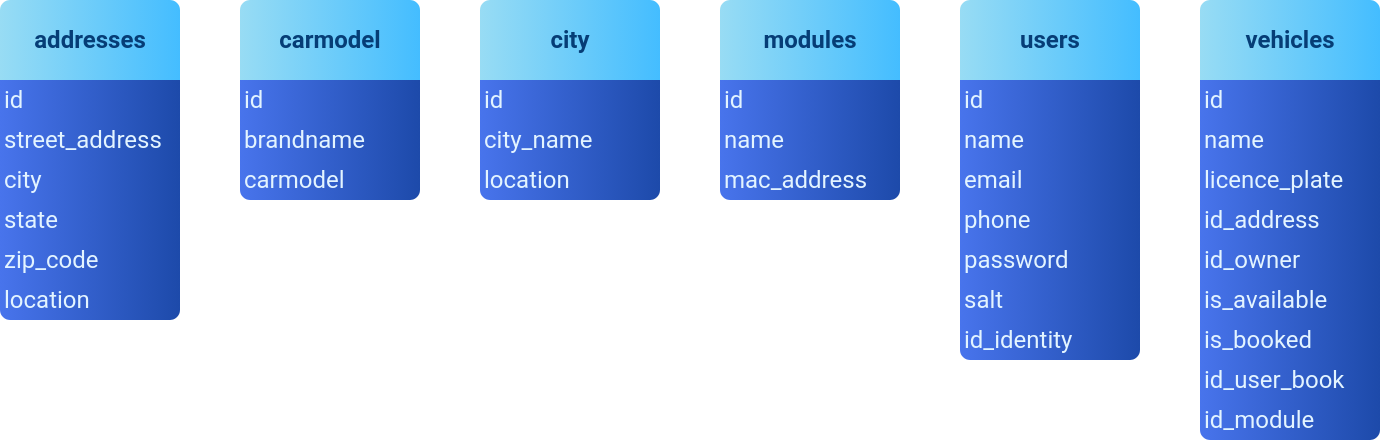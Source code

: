 <mxfile version="21.2.8" type="device" pages="3">
  <diagram name="Tables" id="OK8i48mbwz4tB2tAxscJ">
    <mxGraphModel dx="1434" dy="839" grid="1" gridSize="10" guides="1" tooltips="1" connect="1" arrows="1" fold="1" page="1" pageScale="1" pageWidth="1100" pageHeight="850" math="0" shadow="0">
      <root>
        <mxCell id="0" />
        <mxCell id="1" parent="0" />
        <mxCell id="XVwmbr8q7HoOvuYCeXUR-1" value="" style="verticalLabelPosition=bottom;verticalAlign=top;html=1;shape=mxgraph.basic.rect;fillColor2=none;strokeWidth=1;size=5;indent=4;fillStyle=solid;fontColor=#e3f4ff;fillColor=#4874EC;gradientColor=#1D4AAA;gradientDirection=east;top=1;right=1;topLeftStyle=square;topRightStyle=square;bottomRightStyle=rounded;absoluteCornerSize=1;fillOpacity=100;bottomLeftStyle=rounded;strokeColor=none;" vertex="1" parent="1">
          <mxGeometry x="80" y="120" width="90" height="120" as="geometry" />
        </mxCell>
        <mxCell id="XVwmbr8q7HoOvuYCeXUR-2" value="&lt;font face=&quot;Roboto&quot; color=&quot;#e3f4ff&quot;&gt;id&lt;/font&gt;" style="text;html=1;strokeColor=none;fillColor=none;align=left;verticalAlign=middle;whiteSpace=wrap;rounded=0;" vertex="1" parent="1">
          <mxGeometry x="80" y="120" width="80" height="20" as="geometry" />
        </mxCell>
        <mxCell id="XVwmbr8q7HoOvuYCeXUR-3" value="" style="verticalLabelPosition=bottom;verticalAlign=top;html=1;shape=mxgraph.basic.rect;fillColor2=none;strokeWidth=1;size=5;indent=4;fillStyle=solid;fontColor=#e3f4ff;fillColor=#98DCF4;gradientColor=#44BDFF;gradientDirection=east;top=1;right=1;topLeftStyle=rounded;topRightStyle=rounded;bottomRightStyle=square;absoluteCornerSize=1;fillOpacity=100;bottomLeftStyle=square;strokeColor=none;" vertex="1" parent="1">
          <mxGeometry x="80" y="80" width="90" height="40" as="geometry" />
        </mxCell>
        <mxCell id="XVwmbr8q7HoOvuYCeXUR-4" value="&lt;font face=&quot;Roboto&quot; color=&quot;#063d76&quot;&gt;&lt;b&gt;addresses&lt;/b&gt;&lt;/font&gt;" style="text;html=1;strokeColor=none;fillColor=none;align=center;verticalAlign=middle;whiteSpace=wrap;rounded=0;" vertex="1" parent="1">
          <mxGeometry x="90" y="80" width="70" height="40" as="geometry" />
        </mxCell>
        <mxCell id="XVwmbr8q7HoOvuYCeXUR-7" value="&lt;font face=&quot;Roboto&quot; color=&quot;#e3f4ff&quot;&gt;street_address&lt;/font&gt;" style="text;html=1;strokeColor=none;fillColor=none;align=left;verticalAlign=middle;whiteSpace=wrap;rounded=0;" vertex="1" parent="1">
          <mxGeometry x="80" y="140" width="80" height="20" as="geometry" />
        </mxCell>
        <mxCell id="BwBHXlFpbeUXtzriOI6M-1" value="&lt;font face=&quot;Roboto&quot; color=&quot;#e3f4ff&quot;&gt;city&lt;/font&gt;" style="text;html=1;strokeColor=none;fillColor=none;align=left;verticalAlign=middle;whiteSpace=wrap;rounded=0;" vertex="1" parent="1">
          <mxGeometry x="80" y="160" width="80" height="20" as="geometry" />
        </mxCell>
        <mxCell id="BwBHXlFpbeUXtzriOI6M-2" value="&lt;font face=&quot;Roboto&quot; color=&quot;#e3f4ff&quot;&gt;state&lt;/font&gt;" style="text;html=1;strokeColor=none;fillColor=none;align=left;verticalAlign=middle;whiteSpace=wrap;rounded=0;" vertex="1" parent="1">
          <mxGeometry x="80" y="180" width="80" height="20" as="geometry" />
        </mxCell>
        <mxCell id="BwBHXlFpbeUXtzriOI6M-3" value="&lt;font face=&quot;Roboto&quot; color=&quot;#e3f4ff&quot;&gt;zip_code&lt;/font&gt;" style="text;html=1;strokeColor=none;fillColor=none;align=left;verticalAlign=middle;whiteSpace=wrap;rounded=0;" vertex="1" parent="1">
          <mxGeometry x="80" y="200" width="80" height="20" as="geometry" />
        </mxCell>
        <mxCell id="BwBHXlFpbeUXtzriOI6M-4" value="&lt;font face=&quot;Roboto&quot; color=&quot;#e3f4ff&quot;&gt;location&lt;/font&gt;" style="text;html=1;strokeColor=none;fillColor=none;align=left;verticalAlign=middle;whiteSpace=wrap;rounded=0;" vertex="1" parent="1">
          <mxGeometry x="80" y="220" width="80" height="20" as="geometry" />
        </mxCell>
        <mxCell id="BwBHXlFpbeUXtzriOI6M-5" value="" style="verticalLabelPosition=bottom;verticalAlign=top;html=1;shape=mxgraph.basic.rect;fillColor2=none;strokeWidth=1;size=5;indent=4;fillStyle=solid;fontColor=#e3f4ff;fillColor=#4874EC;gradientColor=#1D4AAA;gradientDirection=east;top=1;right=1;topLeftStyle=square;topRightStyle=square;bottomRightStyle=rounded;absoluteCornerSize=1;fillOpacity=100;bottomLeftStyle=rounded;strokeColor=none;" vertex="1" parent="1">
          <mxGeometry x="200" y="120" width="90" height="60" as="geometry" />
        </mxCell>
        <mxCell id="BwBHXlFpbeUXtzriOI6M-6" value="&lt;font face=&quot;Roboto&quot; color=&quot;#e3f4ff&quot;&gt;id&lt;/font&gt;" style="text;html=1;strokeColor=none;fillColor=none;align=left;verticalAlign=middle;whiteSpace=wrap;rounded=0;" vertex="1" parent="1">
          <mxGeometry x="200" y="120" width="80" height="20" as="geometry" />
        </mxCell>
        <mxCell id="BwBHXlFpbeUXtzriOI6M-7" value="" style="verticalLabelPosition=bottom;verticalAlign=top;html=1;shape=mxgraph.basic.rect;fillColor2=none;strokeWidth=1;size=5;indent=4;fillStyle=solid;fontColor=#e3f4ff;fillColor=#98DCF4;gradientColor=#44BDFF;gradientDirection=east;top=1;right=1;topLeftStyle=rounded;topRightStyle=rounded;bottomRightStyle=square;absoluteCornerSize=1;fillOpacity=100;bottomLeftStyle=square;strokeColor=none;" vertex="1" parent="1">
          <mxGeometry x="200" y="80" width="90" height="40" as="geometry" />
        </mxCell>
        <mxCell id="BwBHXlFpbeUXtzriOI6M-8" value="&lt;font face=&quot;Roboto&quot; color=&quot;#063d76&quot;&gt;&lt;b&gt;carmodel&lt;/b&gt;&lt;/font&gt;" style="text;html=1;strokeColor=none;fillColor=none;align=center;verticalAlign=middle;whiteSpace=wrap;rounded=0;" vertex="1" parent="1">
          <mxGeometry x="210" y="80" width="70" height="40" as="geometry" />
        </mxCell>
        <mxCell id="BwBHXlFpbeUXtzriOI6M-9" value="&lt;font face=&quot;Roboto&quot; color=&quot;#e3f4ff&quot;&gt;brandname&lt;/font&gt;" style="text;html=1;strokeColor=none;fillColor=none;align=left;verticalAlign=middle;whiteSpace=wrap;rounded=0;" vertex="1" parent="1">
          <mxGeometry x="200" y="140" width="80" height="20" as="geometry" />
        </mxCell>
        <mxCell id="BwBHXlFpbeUXtzriOI6M-10" value="&lt;font face=&quot;Roboto&quot; color=&quot;#e3f4ff&quot;&gt;carmodel&lt;/font&gt;" style="text;html=1;strokeColor=none;fillColor=none;align=left;verticalAlign=middle;whiteSpace=wrap;rounded=0;" vertex="1" parent="1">
          <mxGeometry x="200" y="160" width="80" height="20" as="geometry" />
        </mxCell>
        <mxCell id="BwBHXlFpbeUXtzriOI6M-14" value="" style="verticalLabelPosition=bottom;verticalAlign=top;html=1;shape=mxgraph.basic.rect;fillColor2=none;strokeWidth=1;size=5;indent=4;fillStyle=solid;fontColor=#e3f4ff;fillColor=#4874EC;gradientColor=#1D4AAA;gradientDirection=east;top=1;right=1;topLeftStyle=square;topRightStyle=square;bottomRightStyle=rounded;absoluteCornerSize=1;fillOpacity=100;bottomLeftStyle=rounded;strokeColor=none;" vertex="1" parent="1">
          <mxGeometry x="320" y="120" width="90" height="60" as="geometry" />
        </mxCell>
        <mxCell id="BwBHXlFpbeUXtzriOI6M-15" value="&lt;font face=&quot;Roboto&quot; color=&quot;#e3f4ff&quot;&gt;id&lt;/font&gt;" style="text;html=1;strokeColor=none;fillColor=none;align=left;verticalAlign=middle;whiteSpace=wrap;rounded=0;" vertex="1" parent="1">
          <mxGeometry x="320" y="120" width="80" height="20" as="geometry" />
        </mxCell>
        <mxCell id="BwBHXlFpbeUXtzriOI6M-16" value="" style="verticalLabelPosition=bottom;verticalAlign=top;html=1;shape=mxgraph.basic.rect;fillColor2=none;strokeWidth=1;size=5;indent=4;fillStyle=solid;fontColor=#e3f4ff;fillColor=#98DCF4;gradientColor=#44BDFF;gradientDirection=east;top=1;right=1;topLeftStyle=rounded;topRightStyle=rounded;bottomRightStyle=square;absoluteCornerSize=1;fillOpacity=100;bottomLeftStyle=square;strokeColor=none;" vertex="1" parent="1">
          <mxGeometry x="320" y="80" width="90" height="40" as="geometry" />
        </mxCell>
        <mxCell id="BwBHXlFpbeUXtzriOI6M-17" value="&lt;font face=&quot;Roboto&quot; color=&quot;#063d76&quot;&gt;&lt;b&gt;city&lt;/b&gt;&lt;/font&gt;" style="text;html=1;strokeColor=none;fillColor=none;align=center;verticalAlign=middle;whiteSpace=wrap;rounded=0;" vertex="1" parent="1">
          <mxGeometry x="330" y="80" width="70" height="40" as="geometry" />
        </mxCell>
        <mxCell id="BwBHXlFpbeUXtzriOI6M-18" value="&lt;font face=&quot;Roboto&quot; color=&quot;#e3f4ff&quot;&gt;city_name&lt;/font&gt;" style="text;html=1;strokeColor=none;fillColor=none;align=left;verticalAlign=middle;whiteSpace=wrap;rounded=0;" vertex="1" parent="1">
          <mxGeometry x="320" y="140" width="80" height="20" as="geometry" />
        </mxCell>
        <mxCell id="BwBHXlFpbeUXtzriOI6M-19" value="&lt;font face=&quot;Roboto&quot; color=&quot;#e3f4ff&quot;&gt;location&lt;/font&gt;" style="text;html=1;strokeColor=none;fillColor=none;align=left;verticalAlign=middle;whiteSpace=wrap;rounded=0;" vertex="1" parent="1">
          <mxGeometry x="320" y="160" width="80" height="20" as="geometry" />
        </mxCell>
        <mxCell id="BwBHXlFpbeUXtzriOI6M-20" value="" style="verticalLabelPosition=bottom;verticalAlign=top;html=1;shape=mxgraph.basic.rect;fillColor2=none;strokeWidth=1;size=5;indent=4;fillStyle=solid;fontColor=#e3f4ff;fillColor=#4874EC;gradientColor=#1D4AAA;gradientDirection=east;top=1;right=1;topLeftStyle=square;topRightStyle=square;bottomRightStyle=rounded;absoluteCornerSize=1;fillOpacity=100;bottomLeftStyle=rounded;strokeColor=none;" vertex="1" parent="1">
          <mxGeometry x="440" y="120" width="90" height="60" as="geometry" />
        </mxCell>
        <mxCell id="BwBHXlFpbeUXtzriOI6M-21" value="&lt;font face=&quot;Roboto&quot; color=&quot;#e3f4ff&quot;&gt;id&lt;/font&gt;" style="text;html=1;strokeColor=none;fillColor=none;align=left;verticalAlign=middle;whiteSpace=wrap;rounded=0;" vertex="1" parent="1">
          <mxGeometry x="440" y="120" width="80" height="20" as="geometry" />
        </mxCell>
        <mxCell id="BwBHXlFpbeUXtzriOI6M-22" value="" style="verticalLabelPosition=bottom;verticalAlign=top;html=1;shape=mxgraph.basic.rect;fillColor2=none;strokeWidth=1;size=5;indent=4;fillStyle=solid;fontColor=#e3f4ff;fillColor=#98DCF4;gradientColor=#44BDFF;gradientDirection=east;top=1;right=1;topLeftStyle=rounded;topRightStyle=rounded;bottomRightStyle=square;absoluteCornerSize=1;fillOpacity=100;bottomLeftStyle=square;strokeColor=none;" vertex="1" parent="1">
          <mxGeometry x="440" y="80" width="90" height="40" as="geometry" />
        </mxCell>
        <mxCell id="BwBHXlFpbeUXtzriOI6M-23" value="&lt;font face=&quot;Roboto&quot; color=&quot;#063d76&quot;&gt;&lt;b&gt;modules&lt;/b&gt;&lt;/font&gt;" style="text;html=1;strokeColor=none;fillColor=none;align=center;verticalAlign=middle;whiteSpace=wrap;rounded=0;" vertex="1" parent="1">
          <mxGeometry x="450" y="80" width="70" height="40" as="geometry" />
        </mxCell>
        <mxCell id="BwBHXlFpbeUXtzriOI6M-24" value="&lt;font face=&quot;Roboto&quot; color=&quot;#e3f4ff&quot;&gt;name&lt;/font&gt;" style="text;html=1;strokeColor=none;fillColor=none;align=left;verticalAlign=middle;whiteSpace=wrap;rounded=0;" vertex="1" parent="1">
          <mxGeometry x="440" y="140" width="80" height="20" as="geometry" />
        </mxCell>
        <mxCell id="BwBHXlFpbeUXtzriOI6M-25" value="&lt;font face=&quot;Roboto&quot; color=&quot;#e3f4ff&quot;&gt;mac_address&lt;/font&gt;" style="text;html=1;strokeColor=none;fillColor=none;align=left;verticalAlign=middle;whiteSpace=wrap;rounded=0;" vertex="1" parent="1">
          <mxGeometry x="440" y="160" width="80" height="20" as="geometry" />
        </mxCell>
        <mxCell id="BwBHXlFpbeUXtzriOI6M-26" value="" style="verticalLabelPosition=bottom;verticalAlign=top;html=1;shape=mxgraph.basic.rect;fillColor2=none;strokeWidth=1;size=5;indent=4;fillStyle=solid;fontColor=#e3f4ff;fillColor=#4874EC;gradientColor=#1D4AAA;gradientDirection=east;top=1;right=1;topLeftStyle=square;topRightStyle=square;bottomRightStyle=rounded;absoluteCornerSize=1;fillOpacity=100;bottomLeftStyle=rounded;strokeColor=none;" vertex="1" parent="1">
          <mxGeometry x="560" y="120" width="90" height="140" as="geometry" />
        </mxCell>
        <mxCell id="BwBHXlFpbeUXtzriOI6M-27" value="&lt;font face=&quot;Roboto&quot; color=&quot;#e3f4ff&quot;&gt;id&lt;/font&gt;" style="text;html=1;strokeColor=none;fillColor=none;align=left;verticalAlign=middle;whiteSpace=wrap;rounded=0;" vertex="1" parent="1">
          <mxGeometry x="560" y="120" width="80" height="20" as="geometry" />
        </mxCell>
        <mxCell id="BwBHXlFpbeUXtzriOI6M-28" value="" style="verticalLabelPosition=bottom;verticalAlign=top;html=1;shape=mxgraph.basic.rect;fillColor2=none;strokeWidth=1;size=5;indent=4;fillStyle=solid;fontColor=#e3f4ff;fillColor=#98DCF4;gradientColor=#44BDFF;gradientDirection=east;top=1;right=1;topLeftStyle=rounded;topRightStyle=rounded;bottomRightStyle=square;absoluteCornerSize=1;fillOpacity=100;bottomLeftStyle=square;strokeColor=none;" vertex="1" parent="1">
          <mxGeometry x="560" y="80" width="90" height="40" as="geometry" />
        </mxCell>
        <mxCell id="BwBHXlFpbeUXtzriOI6M-29" value="&lt;font face=&quot;Roboto&quot; color=&quot;#063d76&quot;&gt;&lt;b&gt;users&lt;/b&gt;&lt;/font&gt;" style="text;html=1;strokeColor=none;fillColor=none;align=center;verticalAlign=middle;whiteSpace=wrap;rounded=0;" vertex="1" parent="1">
          <mxGeometry x="570" y="80" width="70" height="40" as="geometry" />
        </mxCell>
        <mxCell id="BwBHXlFpbeUXtzriOI6M-30" value="&lt;font face=&quot;Roboto&quot; color=&quot;#e3f4ff&quot;&gt;name&lt;/font&gt;" style="text;html=1;strokeColor=none;fillColor=none;align=left;verticalAlign=middle;whiteSpace=wrap;rounded=0;" vertex="1" parent="1">
          <mxGeometry x="560" y="140" width="80" height="20" as="geometry" />
        </mxCell>
        <mxCell id="BwBHXlFpbeUXtzriOI6M-31" value="&lt;font face=&quot;Roboto&quot; color=&quot;#e3f4ff&quot;&gt;email&lt;/font&gt;" style="text;html=1;strokeColor=none;fillColor=none;align=left;verticalAlign=middle;whiteSpace=wrap;rounded=0;" vertex="1" parent="1">
          <mxGeometry x="560" y="160" width="80" height="20" as="geometry" />
        </mxCell>
        <mxCell id="BwBHXlFpbeUXtzriOI6M-32" value="&lt;font face=&quot;Roboto&quot; color=&quot;#e3f4ff&quot;&gt;phone&lt;/font&gt;" style="text;html=1;strokeColor=none;fillColor=none;align=left;verticalAlign=middle;whiteSpace=wrap;rounded=0;" vertex="1" parent="1">
          <mxGeometry x="560" y="180" width="80" height="20" as="geometry" />
        </mxCell>
        <mxCell id="BwBHXlFpbeUXtzriOI6M-33" value="&lt;font face=&quot;Roboto&quot; color=&quot;#e3f4ff&quot;&gt;password&lt;/font&gt;" style="text;html=1;strokeColor=none;fillColor=none;align=left;verticalAlign=middle;whiteSpace=wrap;rounded=0;" vertex="1" parent="1">
          <mxGeometry x="560" y="200" width="80" height="20" as="geometry" />
        </mxCell>
        <mxCell id="BwBHXlFpbeUXtzriOI6M-34" value="&lt;font face=&quot;Roboto&quot; color=&quot;#e3f4ff&quot;&gt;salt&lt;/font&gt;" style="text;html=1;strokeColor=none;fillColor=none;align=left;verticalAlign=middle;whiteSpace=wrap;rounded=0;" vertex="1" parent="1">
          <mxGeometry x="560" y="220" width="80" height="20" as="geometry" />
        </mxCell>
        <mxCell id="BwBHXlFpbeUXtzriOI6M-35" value="&lt;font face=&quot;Roboto&quot; color=&quot;#e3f4ff&quot;&gt;id_identity&lt;/font&gt;" style="text;html=1;strokeColor=none;fillColor=none;align=left;verticalAlign=middle;whiteSpace=wrap;rounded=0;" vertex="1" parent="1">
          <mxGeometry x="560" y="240" width="80" height="20" as="geometry" />
        </mxCell>
        <mxCell id="BwBHXlFpbeUXtzriOI6M-36" value="" style="verticalLabelPosition=bottom;verticalAlign=top;html=1;shape=mxgraph.basic.rect;fillColor2=none;strokeWidth=1;size=5;indent=4;fillStyle=solid;fontColor=#e3f4ff;fillColor=#4874EC;gradientColor=#1D4AAA;gradientDirection=east;top=1;right=1;topLeftStyle=square;topRightStyle=square;bottomRightStyle=rounded;absoluteCornerSize=1;fillOpacity=100;bottomLeftStyle=rounded;strokeColor=none;" vertex="1" parent="1">
          <mxGeometry x="680" y="120" width="90" height="180" as="geometry" />
        </mxCell>
        <mxCell id="BwBHXlFpbeUXtzriOI6M-37" value="&lt;font face=&quot;Roboto&quot; color=&quot;#e3f4ff&quot;&gt;id&lt;/font&gt;" style="text;html=1;strokeColor=none;fillColor=none;align=left;verticalAlign=middle;whiteSpace=wrap;rounded=0;" vertex="1" parent="1">
          <mxGeometry x="680" y="120" width="80" height="20" as="geometry" />
        </mxCell>
        <mxCell id="BwBHXlFpbeUXtzriOI6M-38" value="" style="verticalLabelPosition=bottom;verticalAlign=top;html=1;shape=mxgraph.basic.rect;fillColor2=none;strokeWidth=1;size=5;indent=4;fillStyle=solid;fontColor=#e3f4ff;fillColor=#98DCF4;gradientColor=#44BDFF;gradientDirection=east;top=1;right=1;topLeftStyle=rounded;topRightStyle=rounded;bottomRightStyle=square;absoluteCornerSize=1;fillOpacity=100;bottomLeftStyle=square;strokeColor=none;" vertex="1" parent="1">
          <mxGeometry x="680" y="80" width="90" height="40" as="geometry" />
        </mxCell>
        <mxCell id="BwBHXlFpbeUXtzriOI6M-39" value="&lt;font face=&quot;Roboto&quot; color=&quot;#063d76&quot;&gt;&lt;b&gt;vehicles&lt;/b&gt;&lt;/font&gt;" style="text;html=1;strokeColor=none;fillColor=none;align=center;verticalAlign=middle;whiteSpace=wrap;rounded=0;" vertex="1" parent="1">
          <mxGeometry x="690" y="80" width="70" height="40" as="geometry" />
        </mxCell>
        <mxCell id="BwBHXlFpbeUXtzriOI6M-40" value="&lt;font face=&quot;Roboto&quot; color=&quot;#e3f4ff&quot;&gt;name&lt;/font&gt;" style="text;html=1;strokeColor=none;fillColor=none;align=left;verticalAlign=middle;whiteSpace=wrap;rounded=0;" vertex="1" parent="1">
          <mxGeometry x="680" y="140" width="80" height="20" as="geometry" />
        </mxCell>
        <mxCell id="BwBHXlFpbeUXtzriOI6M-41" value="&lt;font face=&quot;Roboto&quot; color=&quot;#e3f4ff&quot;&gt;licence_plate&lt;/font&gt;" style="text;html=1;strokeColor=none;fillColor=none;align=left;verticalAlign=middle;whiteSpace=wrap;rounded=0;" vertex="1" parent="1">
          <mxGeometry x="680" y="160" width="80" height="20" as="geometry" />
        </mxCell>
        <mxCell id="BwBHXlFpbeUXtzriOI6M-42" value="&lt;font face=&quot;Roboto&quot; color=&quot;#e3f4ff&quot;&gt;id_address&lt;/font&gt;" style="text;html=1;strokeColor=none;fillColor=none;align=left;verticalAlign=middle;whiteSpace=wrap;rounded=0;" vertex="1" parent="1">
          <mxGeometry x="680" y="180" width="80" height="20" as="geometry" />
        </mxCell>
        <mxCell id="BwBHXlFpbeUXtzriOI6M-43" value="&lt;font face=&quot;Roboto&quot; color=&quot;#e3f4ff&quot;&gt;id_owner&lt;/font&gt;" style="text;html=1;strokeColor=none;fillColor=none;align=left;verticalAlign=middle;whiteSpace=wrap;rounded=0;" vertex="1" parent="1">
          <mxGeometry x="680" y="200" width="80" height="20" as="geometry" />
        </mxCell>
        <mxCell id="BwBHXlFpbeUXtzriOI6M-44" value="&lt;font face=&quot;Roboto&quot; color=&quot;#e3f4ff&quot;&gt;is_available&lt;/font&gt;" style="text;html=1;strokeColor=none;fillColor=none;align=left;verticalAlign=middle;whiteSpace=wrap;rounded=0;" vertex="1" parent="1">
          <mxGeometry x="680" y="220" width="80" height="20" as="geometry" />
        </mxCell>
        <mxCell id="BwBHXlFpbeUXtzriOI6M-45" value="&lt;font face=&quot;Roboto&quot; color=&quot;#e3f4ff&quot;&gt;is_booked&lt;/font&gt;" style="text;html=1;strokeColor=none;fillColor=none;align=left;verticalAlign=middle;whiteSpace=wrap;rounded=0;" vertex="1" parent="1">
          <mxGeometry x="680" y="240" width="80" height="20" as="geometry" />
        </mxCell>
        <mxCell id="BwBHXlFpbeUXtzriOI6M-46" value="&lt;font face=&quot;Roboto&quot; color=&quot;#e3f4ff&quot;&gt;id_user_book&lt;/font&gt;" style="text;html=1;strokeColor=none;fillColor=none;align=left;verticalAlign=middle;whiteSpace=wrap;rounded=0;" vertex="1" parent="1">
          <mxGeometry x="680" y="260" width="80" height="20" as="geometry" />
        </mxCell>
        <mxCell id="BwBHXlFpbeUXtzriOI6M-47" value="&lt;font face=&quot;Roboto&quot; color=&quot;#e3f4ff&quot;&gt;id_module&lt;/font&gt;" style="text;html=1;strokeColor=none;fillColor=none;align=left;verticalAlign=middle;whiteSpace=wrap;rounded=0;" vertex="1" parent="1">
          <mxGeometry x="680" y="280" width="80" height="20" as="geometry" />
        </mxCell>
      </root>
    </mxGraphModel>
  </diagram>
  <diagram id="77QkoXE2tU7jy20MGEyN" name="MLD">
    <mxGraphModel dx="1195" dy="699" grid="1" gridSize="10" guides="1" tooltips="1" connect="1" arrows="1" fold="1" page="1" pageScale="1" pageWidth="1100" pageHeight="850" math="0" shadow="0">
      <root>
        <mxCell id="0" />
        <mxCell id="1" parent="0" />
        <mxCell id="5gIK9H_TRk9RTIMX3tJv-1" value="" style="verticalLabelPosition=bottom;verticalAlign=top;html=1;shape=mxgraph.basic.rect;fillColor2=none;strokeWidth=1;size=5;indent=4;fillStyle=solid;fontColor=#e3f4ff;fillColor=#4874EC;gradientColor=#1D4AAA;gradientDirection=east;top=1;right=1;topLeftStyle=square;topRightStyle=square;bottomRightStyle=rounded;absoluteCornerSize=1;fillOpacity=100;bottomLeftStyle=rounded;strokeColor=none;" vertex="1" parent="1">
          <mxGeometry x="960" y="120" width="90" height="120" as="geometry" />
        </mxCell>
        <mxCell id="5gIK9H_TRk9RTIMX3tJv-2" value="&lt;font face=&quot;Roboto&quot; color=&quot;#e3f4ff&quot;&gt;&lt;u&gt;id&lt;/u&gt;&lt;/font&gt;" style="text;html=1;strokeColor=none;fillColor=none;align=left;verticalAlign=middle;whiteSpace=wrap;rounded=0;" vertex="1" parent="1">
          <mxGeometry x="960" y="120" width="80" height="20" as="geometry" />
        </mxCell>
        <mxCell id="5gIK9H_TRk9RTIMX3tJv-3" value="" style="verticalLabelPosition=bottom;verticalAlign=top;html=1;shape=mxgraph.basic.rect;fillColor2=none;strokeWidth=1;size=5;indent=4;fillStyle=solid;fontColor=#e3f4ff;fillColor=#98DCF4;gradientColor=#44BDFF;gradientDirection=east;top=1;right=1;topLeftStyle=rounded;topRightStyle=rounded;bottomRightStyle=square;absoluteCornerSize=1;fillOpacity=100;bottomLeftStyle=square;strokeColor=none;" vertex="1" parent="1">
          <mxGeometry x="960" y="80" width="90" height="40" as="geometry" />
        </mxCell>
        <mxCell id="5gIK9H_TRk9RTIMX3tJv-4" value="&lt;font face=&quot;Roboto&quot; color=&quot;#063d76&quot;&gt;&lt;b&gt;addresses&lt;/b&gt;&lt;/font&gt;" style="text;html=1;strokeColor=none;fillColor=none;align=center;verticalAlign=middle;whiteSpace=wrap;rounded=0;" vertex="1" parent="1">
          <mxGeometry x="970" y="80" width="70" height="40" as="geometry" />
        </mxCell>
        <mxCell id="5gIK9H_TRk9RTIMX3tJv-5" value="&lt;font face=&quot;Roboto&quot; color=&quot;#e3f4ff&quot;&gt;street_address&lt;/font&gt;" style="text;html=1;strokeColor=none;fillColor=none;align=left;verticalAlign=middle;whiteSpace=wrap;rounded=0;" vertex="1" parent="1">
          <mxGeometry x="960" y="140" width="80" height="20" as="geometry" />
        </mxCell>
        <mxCell id="5gIK9H_TRk9RTIMX3tJv-6" value="&lt;font face=&quot;Roboto&quot; color=&quot;#e3f4ff&quot;&gt;city&lt;/font&gt;" style="text;html=1;strokeColor=none;fillColor=none;align=left;verticalAlign=middle;whiteSpace=wrap;rounded=0;" vertex="1" parent="1">
          <mxGeometry x="960" y="160" width="80" height="20" as="geometry" />
        </mxCell>
        <mxCell id="5gIK9H_TRk9RTIMX3tJv-7" value="&lt;font face=&quot;Roboto&quot; color=&quot;#e3f4ff&quot;&gt;state&lt;/font&gt;" style="text;html=1;strokeColor=none;fillColor=none;align=left;verticalAlign=middle;whiteSpace=wrap;rounded=0;" vertex="1" parent="1">
          <mxGeometry x="960" y="180" width="80" height="20" as="geometry" />
        </mxCell>
        <mxCell id="5gIK9H_TRk9RTIMX3tJv-8" value="&lt;font face=&quot;Roboto&quot; color=&quot;#e3f4ff&quot;&gt;zip_code&lt;/font&gt;" style="text;html=1;strokeColor=none;fillColor=none;align=left;verticalAlign=middle;whiteSpace=wrap;rounded=0;" vertex="1" parent="1">
          <mxGeometry x="960" y="200" width="80" height="20" as="geometry" />
        </mxCell>
        <mxCell id="5gIK9H_TRk9RTIMX3tJv-9" value="&lt;font face=&quot;Roboto&quot; color=&quot;#e3f4ff&quot;&gt;location&lt;/font&gt;" style="text;html=1;strokeColor=none;fillColor=none;align=left;verticalAlign=middle;whiteSpace=wrap;rounded=0;" vertex="1" parent="1">
          <mxGeometry x="960" y="220" width="80" height="20" as="geometry" />
        </mxCell>
        <mxCell id="5gIK9H_TRk9RTIMX3tJv-10" value="" style="verticalLabelPosition=bottom;verticalAlign=top;html=1;shape=mxgraph.basic.rect;fillColor2=none;strokeWidth=1;size=5;indent=4;fillStyle=solid;fontColor=#e3f4ff;fillColor=#4874EC;gradientColor=#1D4AAA;gradientDirection=east;top=1;right=1;topLeftStyle=square;topRightStyle=square;bottomRightStyle=rounded;absoluteCornerSize=1;fillOpacity=100;bottomLeftStyle=rounded;strokeColor=none;" vertex="1" parent="1">
          <mxGeometry x="590" y="360" width="90" height="60" as="geometry" />
        </mxCell>
        <mxCell id="5gIK9H_TRk9RTIMX3tJv-11" value="&lt;font face=&quot;Roboto&quot; color=&quot;#e3f4ff&quot;&gt;&lt;u&gt;id&lt;/u&gt;&lt;/font&gt;" style="text;html=1;strokeColor=none;fillColor=none;align=left;verticalAlign=middle;whiteSpace=wrap;rounded=0;" vertex="1" parent="1">
          <mxGeometry x="590" y="360" width="80" height="20" as="geometry" />
        </mxCell>
        <mxCell id="5gIK9H_TRk9RTIMX3tJv-12" value="" style="verticalLabelPosition=bottom;verticalAlign=top;html=1;shape=mxgraph.basic.rect;fillColor2=none;strokeWidth=1;size=5;indent=4;fillStyle=solid;fontColor=#e3f4ff;fillColor=#98DCF4;gradientColor=#44BDFF;gradientDirection=east;top=1;right=1;topLeftStyle=rounded;topRightStyle=rounded;bottomRightStyle=square;absoluteCornerSize=1;fillOpacity=100;bottomLeftStyle=square;strokeColor=none;" vertex="1" parent="1">
          <mxGeometry x="590" y="320" width="90" height="40" as="geometry" />
        </mxCell>
        <mxCell id="5gIK9H_TRk9RTIMX3tJv-13" value="&lt;font face=&quot;Roboto&quot; color=&quot;#063d76&quot;&gt;&lt;b&gt;carmodel&lt;/b&gt;&lt;/font&gt;" style="text;html=1;strokeColor=none;fillColor=none;align=center;verticalAlign=middle;whiteSpace=wrap;rounded=0;" vertex="1" parent="1">
          <mxGeometry x="600" y="320" width="70" height="40" as="geometry" />
        </mxCell>
        <mxCell id="5gIK9H_TRk9RTIMX3tJv-14" value="&lt;font face=&quot;Roboto&quot; color=&quot;#e3f4ff&quot;&gt;brandname&lt;/font&gt;" style="text;html=1;strokeColor=none;fillColor=none;align=left;verticalAlign=middle;whiteSpace=wrap;rounded=0;" vertex="1" parent="1">
          <mxGeometry x="590" y="380" width="80" height="20" as="geometry" />
        </mxCell>
        <mxCell id="5gIK9H_TRk9RTIMX3tJv-15" value="&lt;font face=&quot;Roboto&quot; color=&quot;#e3f4ff&quot;&gt;carmodel&lt;/font&gt;" style="text;html=1;strokeColor=none;fillColor=none;align=left;verticalAlign=middle;whiteSpace=wrap;rounded=0;" vertex="1" parent="1">
          <mxGeometry x="590" y="400" width="80" height="20" as="geometry" />
        </mxCell>
        <mxCell id="5gIK9H_TRk9RTIMX3tJv-16" value="" style="verticalLabelPosition=bottom;verticalAlign=top;html=1;shape=mxgraph.basic.rect;fillColor2=none;strokeWidth=1;size=5;indent=4;fillStyle=solid;fontColor=#e3f4ff;fillColor=#4874EC;gradientColor=#1D4AAA;gradientDirection=east;top=1;right=1;topLeftStyle=square;topRightStyle=square;bottomRightStyle=rounded;absoluteCornerSize=1;fillOpacity=100;bottomLeftStyle=rounded;strokeColor=none;" vertex="1" parent="1">
          <mxGeometry x="710" y="360" width="90" height="60" as="geometry" />
        </mxCell>
        <mxCell id="5gIK9H_TRk9RTIMX3tJv-17" value="&lt;font face=&quot;Roboto&quot; color=&quot;#e3f4ff&quot;&gt;&lt;u&gt;id&lt;/u&gt;&lt;/font&gt;" style="text;html=1;strokeColor=none;fillColor=none;align=left;verticalAlign=middle;whiteSpace=wrap;rounded=0;" vertex="1" parent="1">
          <mxGeometry x="710" y="360" width="80" height="20" as="geometry" />
        </mxCell>
        <mxCell id="5gIK9H_TRk9RTIMX3tJv-18" value="" style="verticalLabelPosition=bottom;verticalAlign=top;html=1;shape=mxgraph.basic.rect;fillColor2=none;strokeWidth=1;size=5;indent=4;fillStyle=solid;fontColor=#e3f4ff;fillColor=#98DCF4;gradientColor=#44BDFF;gradientDirection=east;top=1;right=1;topLeftStyle=rounded;topRightStyle=rounded;bottomRightStyle=square;absoluteCornerSize=1;fillOpacity=100;bottomLeftStyle=square;strokeColor=none;" vertex="1" parent="1">
          <mxGeometry x="710" y="320" width="90" height="40" as="geometry" />
        </mxCell>
        <mxCell id="5gIK9H_TRk9RTIMX3tJv-19" value="&lt;font face=&quot;Roboto&quot; color=&quot;#063d76&quot;&gt;&lt;b&gt;city&lt;/b&gt;&lt;/font&gt;" style="text;html=1;strokeColor=none;fillColor=none;align=center;verticalAlign=middle;whiteSpace=wrap;rounded=0;" vertex="1" parent="1">
          <mxGeometry x="720" y="320" width="70" height="40" as="geometry" />
        </mxCell>
        <mxCell id="5gIK9H_TRk9RTIMX3tJv-20" value="&lt;font face=&quot;Roboto&quot; color=&quot;#e3f4ff&quot;&gt;city_name&lt;/font&gt;" style="text;html=1;strokeColor=none;fillColor=none;align=left;verticalAlign=middle;whiteSpace=wrap;rounded=0;" vertex="1" parent="1">
          <mxGeometry x="710" y="380" width="80" height="20" as="geometry" />
        </mxCell>
        <mxCell id="5gIK9H_TRk9RTIMX3tJv-21" value="&lt;font face=&quot;Roboto&quot; color=&quot;#e3f4ff&quot;&gt;location&lt;/font&gt;" style="text;html=1;strokeColor=none;fillColor=none;align=left;verticalAlign=middle;whiteSpace=wrap;rounded=0;" vertex="1" parent="1">
          <mxGeometry x="710" y="400" width="80" height="20" as="geometry" />
        </mxCell>
        <mxCell id="5gIK9H_TRk9RTIMX3tJv-22" value="" style="verticalLabelPosition=bottom;verticalAlign=top;html=1;shape=mxgraph.basic.rect;fillColor2=none;strokeWidth=1;size=5;indent=4;fillStyle=solid;fontColor=#e3f4ff;fillColor=#4874EC;gradientColor=#1D4AAA;gradientDirection=east;top=1;right=1;topLeftStyle=square;topRightStyle=square;bottomRightStyle=rounded;absoluteCornerSize=1;fillOpacity=100;bottomLeftStyle=rounded;strokeColor=none;" vertex="1" parent="1">
          <mxGeometry x="960" y="360" width="90" height="60" as="geometry" />
        </mxCell>
        <mxCell id="5gIK9H_TRk9RTIMX3tJv-23" value="&lt;font face=&quot;Roboto&quot; color=&quot;#e3f4ff&quot;&gt;&lt;u&gt;id&lt;/u&gt;&lt;/font&gt;" style="text;html=1;strokeColor=none;fillColor=none;align=left;verticalAlign=middle;whiteSpace=wrap;rounded=0;" vertex="1" parent="1">
          <mxGeometry x="960" y="360" width="80" height="20" as="geometry" />
        </mxCell>
        <mxCell id="5gIK9H_TRk9RTIMX3tJv-24" value="" style="verticalLabelPosition=bottom;verticalAlign=top;html=1;shape=mxgraph.basic.rect;fillColor2=none;strokeWidth=1;size=5;indent=4;fillStyle=solid;fontColor=#e3f4ff;fillColor=#98DCF4;gradientColor=#44BDFF;gradientDirection=east;top=1;right=1;topLeftStyle=rounded;topRightStyle=rounded;bottomRightStyle=square;absoluteCornerSize=1;fillOpacity=100;bottomLeftStyle=square;strokeColor=none;" vertex="1" parent="1">
          <mxGeometry x="960" y="320" width="90" height="40" as="geometry" />
        </mxCell>
        <mxCell id="5gIK9H_TRk9RTIMX3tJv-25" value="&lt;font face=&quot;Roboto&quot; color=&quot;#063d76&quot;&gt;&lt;b&gt;modules&lt;/b&gt;&lt;/font&gt;" style="text;html=1;strokeColor=none;fillColor=none;align=center;verticalAlign=middle;whiteSpace=wrap;rounded=0;" vertex="1" parent="1">
          <mxGeometry x="970" y="320" width="70" height="40" as="geometry" />
        </mxCell>
        <mxCell id="5gIK9H_TRk9RTIMX3tJv-26" value="&lt;font face=&quot;Roboto&quot; color=&quot;#e3f4ff&quot;&gt;name&lt;/font&gt;" style="text;html=1;strokeColor=none;fillColor=none;align=left;verticalAlign=middle;whiteSpace=wrap;rounded=0;" vertex="1" parent="1">
          <mxGeometry x="960" y="380" width="80" height="20" as="geometry" />
        </mxCell>
        <mxCell id="5gIK9H_TRk9RTIMX3tJv-27" value="&lt;font face=&quot;Roboto&quot; color=&quot;#e3f4ff&quot;&gt;mac_address&lt;/font&gt;" style="text;html=1;strokeColor=none;fillColor=none;align=left;verticalAlign=middle;whiteSpace=wrap;rounded=0;" vertex="1" parent="1">
          <mxGeometry x="960" y="400" width="80" height="20" as="geometry" />
        </mxCell>
        <mxCell id="5gIK9H_TRk9RTIMX3tJv-28" value="" style="verticalLabelPosition=bottom;verticalAlign=top;html=1;shape=mxgraph.basic.rect;fillColor2=none;strokeWidth=1;size=5;indent=4;fillStyle=solid;fontColor=#e3f4ff;fillColor=#4874EC;gradientColor=#1D4AAA;gradientDirection=east;top=1;right=1;topLeftStyle=square;topRightStyle=square;bottomRightStyle=rounded;absoluteCornerSize=1;fillOpacity=100;bottomLeftStyle=rounded;strokeColor=none;" vertex="1" parent="1">
          <mxGeometry x="590" y="120" width="90" height="140" as="geometry" />
        </mxCell>
        <mxCell id="5gIK9H_TRk9RTIMX3tJv-29" value="&lt;font face=&quot;Roboto&quot; color=&quot;#e3f4ff&quot;&gt;&lt;u&gt;id&lt;/u&gt;&lt;/font&gt;" style="text;html=1;strokeColor=none;fillColor=none;align=left;verticalAlign=middle;whiteSpace=wrap;rounded=0;" vertex="1" parent="1">
          <mxGeometry x="590" y="120" width="80" height="20" as="geometry" />
        </mxCell>
        <mxCell id="5gIK9H_TRk9RTIMX3tJv-30" value="" style="verticalLabelPosition=bottom;verticalAlign=top;html=1;shape=mxgraph.basic.rect;fillColor2=none;strokeWidth=1;size=5;indent=4;fillStyle=solid;fontColor=#e3f4ff;fillColor=#98DCF4;gradientColor=#44BDFF;gradientDirection=east;top=1;right=1;topLeftStyle=rounded;topRightStyle=rounded;bottomRightStyle=square;absoluteCornerSize=1;fillOpacity=100;bottomLeftStyle=square;strokeColor=none;" vertex="1" parent="1">
          <mxGeometry x="590" y="80" width="90" height="40" as="geometry" />
        </mxCell>
        <mxCell id="5gIK9H_TRk9RTIMX3tJv-31" value="&lt;font face=&quot;Roboto&quot; color=&quot;#063d76&quot;&gt;&lt;b&gt;users&lt;/b&gt;&lt;/font&gt;" style="text;html=1;strokeColor=none;fillColor=none;align=center;verticalAlign=middle;whiteSpace=wrap;rounded=0;" vertex="1" parent="1">
          <mxGeometry x="600" y="80" width="70" height="40" as="geometry" />
        </mxCell>
        <mxCell id="5gIK9H_TRk9RTIMX3tJv-32" value="&lt;font face=&quot;Roboto&quot; color=&quot;#e3f4ff&quot;&gt;name&lt;/font&gt;" style="text;html=1;strokeColor=none;fillColor=none;align=left;verticalAlign=middle;whiteSpace=wrap;rounded=0;" vertex="1" parent="1">
          <mxGeometry x="590" y="140" width="80" height="20" as="geometry" />
        </mxCell>
        <mxCell id="5gIK9H_TRk9RTIMX3tJv-33" value="&lt;font face=&quot;Roboto&quot; color=&quot;#e3f4ff&quot;&gt;email&lt;/font&gt;" style="text;html=1;strokeColor=none;fillColor=none;align=left;verticalAlign=middle;whiteSpace=wrap;rounded=0;" vertex="1" parent="1">
          <mxGeometry x="590" y="160" width="80" height="20" as="geometry" />
        </mxCell>
        <mxCell id="5gIK9H_TRk9RTIMX3tJv-34" value="&lt;font face=&quot;Roboto&quot; color=&quot;#e3f4ff&quot;&gt;phone&lt;/font&gt;" style="text;html=1;strokeColor=none;fillColor=none;align=left;verticalAlign=middle;whiteSpace=wrap;rounded=0;" vertex="1" parent="1">
          <mxGeometry x="590" y="180" width="80" height="20" as="geometry" />
        </mxCell>
        <mxCell id="5gIK9H_TRk9RTIMX3tJv-35" value="&lt;font face=&quot;Roboto&quot; color=&quot;#e3f4ff&quot;&gt;password&lt;/font&gt;" style="text;html=1;strokeColor=none;fillColor=none;align=left;verticalAlign=middle;whiteSpace=wrap;rounded=0;" vertex="1" parent="1">
          <mxGeometry x="590" y="200" width="80" height="20" as="geometry" />
        </mxCell>
        <mxCell id="5gIK9H_TRk9RTIMX3tJv-36" value="&lt;font face=&quot;Roboto&quot; color=&quot;#e3f4ff&quot;&gt;salt&lt;/font&gt;" style="text;html=1;strokeColor=none;fillColor=none;align=left;verticalAlign=middle;whiteSpace=wrap;rounded=0;" vertex="1" parent="1">
          <mxGeometry x="590" y="220" width="80" height="20" as="geometry" />
        </mxCell>
        <mxCell id="5gIK9H_TRk9RTIMX3tJv-37" value="&lt;font face=&quot;Roboto&quot; color=&quot;#e3f4ff&quot;&gt;id_identity&lt;/font&gt;" style="text;html=1;strokeColor=none;fillColor=none;align=left;verticalAlign=middle;whiteSpace=wrap;rounded=0;" vertex="1" parent="1">
          <mxGeometry x="590" y="240" width="80" height="20" as="geometry" />
        </mxCell>
        <mxCell id="5gIK9H_TRk9RTIMX3tJv-38" value="" style="verticalLabelPosition=bottom;verticalAlign=top;html=1;shape=mxgraph.basic.rect;fillColor2=none;strokeWidth=1;size=5;indent=4;fillStyle=solid;fontColor=#e3f4ff;fillColor=#4874EC;gradientColor=#1D4AAA;gradientDirection=east;top=1;right=1;topLeftStyle=square;topRightStyle=square;bottomRightStyle=rounded;absoluteCornerSize=1;fillOpacity=100;bottomLeftStyle=rounded;strokeColor=none;" vertex="1" parent="1">
          <mxGeometry x="800" y="120" width="90" height="180" as="geometry" />
        </mxCell>
        <mxCell id="5gIK9H_TRk9RTIMX3tJv-39" value="&lt;font face=&quot;Roboto&quot; color=&quot;#e3f4ff&quot;&gt;&lt;u&gt;id&lt;/u&gt;&lt;/font&gt;" style="text;html=1;strokeColor=none;fillColor=none;align=left;verticalAlign=middle;whiteSpace=wrap;rounded=0;" vertex="1" parent="1">
          <mxGeometry x="800" y="120" width="80" height="20" as="geometry" />
        </mxCell>
        <mxCell id="5gIK9H_TRk9RTIMX3tJv-40" value="" style="verticalLabelPosition=bottom;verticalAlign=top;html=1;shape=mxgraph.basic.rect;fillColor2=none;strokeWidth=1;size=5;indent=4;fillStyle=solid;fontColor=#e3f4ff;fillColor=#98DCF4;gradientColor=#44BDFF;gradientDirection=east;top=1;right=1;topLeftStyle=rounded;topRightStyle=rounded;bottomRightStyle=square;absoluteCornerSize=1;fillOpacity=100;bottomLeftStyle=square;strokeColor=none;" vertex="1" parent="1">
          <mxGeometry x="800" y="80" width="90" height="40" as="geometry" />
        </mxCell>
        <mxCell id="5gIK9H_TRk9RTIMX3tJv-41" value="&lt;font face=&quot;Roboto&quot; color=&quot;#063d76&quot;&gt;&lt;b&gt;vehicles&lt;/b&gt;&lt;/font&gt;" style="text;html=1;strokeColor=none;fillColor=none;align=center;verticalAlign=middle;whiteSpace=wrap;rounded=0;" vertex="1" parent="1">
          <mxGeometry x="810" y="80" width="70" height="40" as="geometry" />
        </mxCell>
        <mxCell id="5gIK9H_TRk9RTIMX3tJv-42" value="&lt;font face=&quot;Roboto&quot; color=&quot;#e3f4ff&quot;&gt;name&lt;/font&gt;" style="text;html=1;strokeColor=none;fillColor=none;align=left;verticalAlign=middle;whiteSpace=wrap;rounded=0;" vertex="1" parent="1">
          <mxGeometry x="800" y="140" width="80" height="20" as="geometry" />
        </mxCell>
        <mxCell id="5gIK9H_TRk9RTIMX3tJv-43" value="&lt;font face=&quot;Roboto&quot; color=&quot;#e3f4ff&quot;&gt;licence_plate&lt;/font&gt;" style="text;html=1;strokeColor=none;fillColor=none;align=left;verticalAlign=middle;whiteSpace=wrap;rounded=0;" vertex="1" parent="1">
          <mxGeometry x="800" y="160" width="80" height="20" as="geometry" />
        </mxCell>
        <mxCell id="5gIK9H_TRk9RTIMX3tJv-44" value="&lt;font face=&quot;Roboto&quot; color=&quot;#e3f4ff&quot;&gt;#id_address&lt;/font&gt;" style="text;html=1;strokeColor=none;fillColor=none;align=left;verticalAlign=middle;whiteSpace=wrap;rounded=0;" vertex="1" parent="1">
          <mxGeometry x="800" y="180" width="80" height="20" as="geometry" />
        </mxCell>
        <mxCell id="10mvLU-QeFGgbn-nIiAk-1" style="edgeStyle=orthogonalEdgeStyle;rounded=0;orthogonalLoop=1;jettySize=auto;html=1;endArrow=block;endFill=1;" edge="1" parent="1" source="5gIK9H_TRk9RTIMX3tJv-45">
          <mxGeometry relative="1" as="geometry">
            <mxPoint x="680" y="210" as="targetPoint" />
          </mxGeometry>
        </mxCell>
        <mxCell id="5gIK9H_TRk9RTIMX3tJv-45" value="&lt;font face=&quot;Roboto&quot; color=&quot;#e3f4ff&quot;&gt;#id_owner&lt;/font&gt;" style="text;html=1;strokeColor=none;fillColor=none;align=left;verticalAlign=middle;whiteSpace=wrap;rounded=0;" vertex="1" parent="1">
          <mxGeometry x="800" y="200" width="80" height="20" as="geometry" />
        </mxCell>
        <mxCell id="5gIK9H_TRk9RTIMX3tJv-46" value="&lt;font face=&quot;Roboto&quot; color=&quot;#e3f4ff&quot;&gt;is_available&lt;/font&gt;" style="text;html=1;strokeColor=none;fillColor=none;align=left;verticalAlign=middle;whiteSpace=wrap;rounded=0;" vertex="1" parent="1">
          <mxGeometry x="800" y="220" width="80" height="20" as="geometry" />
        </mxCell>
        <mxCell id="5gIK9H_TRk9RTIMX3tJv-47" value="&lt;font face=&quot;Roboto&quot; color=&quot;#e3f4ff&quot;&gt;is_booked&lt;/font&gt;" style="text;html=1;strokeColor=none;fillColor=none;align=left;verticalAlign=middle;whiteSpace=wrap;rounded=0;" vertex="1" parent="1">
          <mxGeometry x="800" y="240" width="80" height="20" as="geometry" />
        </mxCell>
        <mxCell id="5gIK9H_TRk9RTIMX3tJv-48" value="&lt;font face=&quot;Roboto&quot; color=&quot;#e3f4ff&quot;&gt;#id_user_book&lt;/font&gt;" style="text;html=1;strokeColor=none;fillColor=none;align=left;verticalAlign=middle;whiteSpace=wrap;rounded=0;" vertex="1" parent="1">
          <mxGeometry x="800" y="260" width="80" height="20" as="geometry" />
        </mxCell>
        <mxCell id="10mvLU-QeFGgbn-nIiAk-5" style="edgeStyle=orthogonalEdgeStyle;rounded=1;orthogonalLoop=1;jettySize=auto;html=1;entryX=0.5;entryY=0;entryDx=0;entryDy=0;" edge="1" parent="1" target="5gIK9H_TRk9RTIMX3tJv-25">
          <mxGeometry relative="1" as="geometry">
            <mxPoint x="890" y="290" as="sourcePoint" />
          </mxGeometry>
        </mxCell>
        <mxCell id="5gIK9H_TRk9RTIMX3tJv-49" value="&lt;font face=&quot;Roboto&quot; color=&quot;#e3f4ff&quot;&gt;#id_module&lt;/font&gt;" style="text;html=1;strokeColor=none;fillColor=none;align=left;verticalAlign=middle;whiteSpace=wrap;rounded=0;" vertex="1" parent="1">
          <mxGeometry x="800" y="280" width="80" height="20" as="geometry" />
        </mxCell>
        <mxCell id="10mvLU-QeFGgbn-nIiAk-2" style="edgeStyle=orthogonalEdgeStyle;rounded=1;orthogonalLoop=1;jettySize=auto;html=1;exitX=0;exitY=0.5;exitDx=0;exitDy=0;endArrow=block;endFill=1;" edge="1" parent="1" source="5gIK9H_TRk9RTIMX3tJv-48">
          <mxGeometry relative="1" as="geometry">
            <mxPoint x="680" y="210" as="targetPoint" />
            <mxPoint x="780" y="259.31" as="sourcePoint" />
            <Array as="points">
              <mxPoint x="740" y="270" />
              <mxPoint x="740" y="210" />
            </Array>
          </mxGeometry>
        </mxCell>
        <mxCell id="10mvLU-QeFGgbn-nIiAk-4" style="edgeStyle=orthogonalEdgeStyle;rounded=1;orthogonalLoop=1;jettySize=auto;html=1;endArrow=block;endFill=1;entryX=0;entryY=0.5;entryDx=0;entryDy=0;" edge="1" parent="1" target="5gIK9H_TRk9RTIMX3tJv-7">
          <mxGeometry relative="1" as="geometry">
            <mxPoint x="690" y="220" as="targetPoint" />
            <mxPoint x="890" y="190" as="sourcePoint" />
            <Array as="points">
              <mxPoint x="940" y="190" />
              <mxPoint x="940" y="190" />
            </Array>
          </mxGeometry>
        </mxCell>
      </root>
    </mxGraphModel>
  </diagram>
  <diagram id="1fikG_hG4G3vu008L4Ky" name="MLD_final">
    <mxGraphModel dx="989" dy="579" grid="1" gridSize="10" guides="1" tooltips="1" connect="1" arrows="1" fold="1" page="1" pageScale="1" pageWidth="1100" pageHeight="850" math="0" shadow="0">
      <root>
        <mxCell id="0" />
        <mxCell id="1" parent="0" />
        <mxCell id="am_xomH1Kri0JvShhvc1-1" value="" style="verticalLabelPosition=bottom;verticalAlign=top;html=1;shape=mxgraph.basic.rect;fillColor2=none;strokeWidth=1;size=5;indent=4;fillStyle=solid;fontColor=#e3f4ff;fillColor=#4874EC;gradientColor=#1D4AAA;gradientDirection=east;top=1;right=1;topLeftStyle=square;topRightStyle=square;bottomRightStyle=rounded;absoluteCornerSize=1;fillOpacity=100;bottomLeftStyle=rounded;strokeColor=none;" vertex="1" parent="1">
          <mxGeometry x="650" y="200" width="90" height="120" as="geometry" />
        </mxCell>
        <mxCell id="am_xomH1Kri0JvShhvc1-2" value="&lt;font face=&quot;Roboto&quot; color=&quot;#e3f4ff&quot;&gt;&lt;u&gt;id&lt;/u&gt;&lt;/font&gt;" style="text;html=1;strokeColor=none;fillColor=none;align=left;verticalAlign=middle;whiteSpace=wrap;rounded=0;" vertex="1" parent="1">
          <mxGeometry x="650" y="200" width="80" height="20" as="geometry" />
        </mxCell>
        <mxCell id="am_xomH1Kri0JvShhvc1-3" value="" style="verticalLabelPosition=bottom;verticalAlign=top;html=1;shape=mxgraph.basic.rect;fillColor2=none;strokeWidth=1;size=5;indent=4;fillStyle=solid;fontColor=#e3f4ff;fillColor=#98DCF4;gradientColor=#44BDFF;gradientDirection=east;top=1;right=1;topLeftStyle=rounded;topRightStyle=rounded;bottomRightStyle=square;absoluteCornerSize=1;fillOpacity=100;bottomLeftStyle=square;strokeColor=none;" vertex="1" parent="1">
          <mxGeometry x="650" y="160" width="90" height="40" as="geometry" />
        </mxCell>
        <mxCell id="am_xomH1Kri0JvShhvc1-4" value="&lt;font face=&quot;Roboto&quot; color=&quot;#063d76&quot;&gt;&lt;b&gt;addresses&lt;/b&gt;&lt;/font&gt;" style="text;html=1;strokeColor=none;fillColor=none;align=center;verticalAlign=middle;whiteSpace=wrap;rounded=0;" vertex="1" parent="1">
          <mxGeometry x="660" y="160" width="70" height="40" as="geometry" />
        </mxCell>
        <mxCell id="am_xomH1Kri0JvShhvc1-5" value="&lt;font face=&quot;Roboto&quot; color=&quot;#e3f4ff&quot;&gt;street_address&lt;/font&gt;" style="text;html=1;strokeColor=none;fillColor=none;align=left;verticalAlign=middle;whiteSpace=wrap;rounded=0;" vertex="1" parent="1">
          <mxGeometry x="650" y="220" width="80" height="20" as="geometry" />
        </mxCell>
        <mxCell id="am_xomH1Kri0JvShhvc1-6" value="&lt;font face=&quot;Roboto&quot; color=&quot;#e3f4ff&quot;&gt;city&lt;/font&gt;" style="text;html=1;strokeColor=none;fillColor=none;align=left;verticalAlign=middle;whiteSpace=wrap;rounded=0;" vertex="1" parent="1">
          <mxGeometry x="650" y="240" width="80" height="20" as="geometry" />
        </mxCell>
        <mxCell id="am_xomH1Kri0JvShhvc1-7" value="&lt;font face=&quot;Roboto&quot; color=&quot;#e3f4ff&quot;&gt;state&lt;/font&gt;" style="text;html=1;strokeColor=none;fillColor=none;align=left;verticalAlign=middle;whiteSpace=wrap;rounded=0;" vertex="1" parent="1">
          <mxGeometry x="650" y="260" width="80" height="20" as="geometry" />
        </mxCell>
        <mxCell id="am_xomH1Kri0JvShhvc1-8" value="&lt;font face=&quot;Roboto&quot; color=&quot;#e3f4ff&quot;&gt;zip_code&lt;/font&gt;" style="text;html=1;strokeColor=none;fillColor=none;align=left;verticalAlign=middle;whiteSpace=wrap;rounded=0;" vertex="1" parent="1">
          <mxGeometry x="650" y="280" width="80" height="20" as="geometry" />
        </mxCell>
        <mxCell id="am_xomH1Kri0JvShhvc1-9" value="&lt;font face=&quot;Roboto&quot; color=&quot;#e3f4ff&quot;&gt;location&lt;/font&gt;" style="text;html=1;strokeColor=none;fillColor=none;align=left;verticalAlign=middle;whiteSpace=wrap;rounded=0;" vertex="1" parent="1">
          <mxGeometry x="650" y="300" width="80" height="20" as="geometry" />
        </mxCell>
        <mxCell id="am_xomH1Kri0JvShhvc1-10" value="" style="verticalLabelPosition=bottom;verticalAlign=top;html=1;shape=mxgraph.basic.rect;fillColor2=none;strokeWidth=1;size=5;indent=4;fillStyle=solid;fontColor=#e3f4ff;fillColor=#4874EC;gradientColor=#1D4AAA;gradientDirection=east;top=1;right=1;topLeftStyle=square;topRightStyle=square;bottomRightStyle=rounded;absoluteCornerSize=1;fillOpacity=100;bottomLeftStyle=rounded;strokeColor=none;" vertex="1" parent="1">
          <mxGeometry x="340" y="200" width="90" height="60" as="geometry" />
        </mxCell>
        <mxCell id="am_xomH1Kri0JvShhvc1-11" value="&lt;font face=&quot;Roboto&quot; color=&quot;#e3f4ff&quot;&gt;&lt;u&gt;id&lt;/u&gt;&lt;/font&gt;" style="text;html=1;strokeColor=none;fillColor=none;align=left;verticalAlign=middle;whiteSpace=wrap;rounded=0;" vertex="1" parent="1">
          <mxGeometry x="340" y="200" width="80" height="20" as="geometry" />
        </mxCell>
        <mxCell id="am_xomH1Kri0JvShhvc1-12" value="" style="verticalLabelPosition=bottom;verticalAlign=top;html=1;shape=mxgraph.basic.rect;fillColor2=none;strokeWidth=1;size=5;indent=4;fillStyle=solid;fontColor=#e3f4ff;fillColor=#98DCF4;gradientColor=#44BDFF;gradientDirection=east;top=1;right=1;topLeftStyle=rounded;topRightStyle=rounded;bottomRightStyle=square;absoluteCornerSize=1;fillOpacity=100;bottomLeftStyle=square;strokeColor=none;" vertex="1" parent="1">
          <mxGeometry x="340" y="160" width="90" height="40" as="geometry" />
        </mxCell>
        <mxCell id="am_xomH1Kri0JvShhvc1-13" value="&lt;font face=&quot;Roboto&quot; color=&quot;#063d76&quot;&gt;&lt;b&gt;carmodel&lt;/b&gt;&lt;/font&gt;" style="text;html=1;strokeColor=none;fillColor=none;align=center;verticalAlign=middle;whiteSpace=wrap;rounded=0;" vertex="1" parent="1">
          <mxGeometry x="350" y="160" width="70" height="40" as="geometry" />
        </mxCell>
        <mxCell id="am_xomH1Kri0JvShhvc1-14" value="&lt;font face=&quot;Roboto&quot; color=&quot;#e3f4ff&quot;&gt;brandname&lt;/font&gt;" style="text;html=1;strokeColor=none;fillColor=none;align=left;verticalAlign=middle;whiteSpace=wrap;rounded=0;" vertex="1" parent="1">
          <mxGeometry x="340" y="220" width="80" height="20" as="geometry" />
        </mxCell>
        <mxCell id="am_xomH1Kri0JvShhvc1-15" value="&lt;font face=&quot;Roboto&quot; color=&quot;#e3f4ff&quot;&gt;carmodel&lt;/font&gt;" style="text;html=1;strokeColor=none;fillColor=none;align=left;verticalAlign=middle;whiteSpace=wrap;rounded=0;" vertex="1" parent="1">
          <mxGeometry x="340" y="240" width="80" height="20" as="geometry" />
        </mxCell>
        <mxCell id="am_xomH1Kri0JvShhvc1-16" value="" style="verticalLabelPosition=bottom;verticalAlign=top;html=1;shape=mxgraph.basic.rect;fillColor2=none;strokeWidth=1;size=5;indent=4;fillStyle=solid;fontColor=#e3f4ff;fillColor=#4874EC;gradientColor=#1D4AAA;gradientDirection=east;top=1;right=1;topLeftStyle=square;topRightStyle=square;bottomRightStyle=rounded;absoluteCornerSize=1;fillOpacity=100;bottomLeftStyle=rounded;strokeColor=none;" vertex="1" parent="1">
          <mxGeometry x="810" y="200" width="90" height="60" as="geometry" />
        </mxCell>
        <mxCell id="am_xomH1Kri0JvShhvc1-17" value="&lt;font face=&quot;Roboto&quot; color=&quot;#e3f4ff&quot;&gt;&lt;u&gt;id&lt;/u&gt;&lt;/font&gt;" style="text;html=1;strokeColor=none;fillColor=none;align=left;verticalAlign=middle;whiteSpace=wrap;rounded=0;" vertex="1" parent="1">
          <mxGeometry x="810" y="200" width="80" height="20" as="geometry" />
        </mxCell>
        <mxCell id="am_xomH1Kri0JvShhvc1-18" value="" style="verticalLabelPosition=bottom;verticalAlign=top;html=1;shape=mxgraph.basic.rect;fillColor2=none;strokeWidth=1;size=5;indent=4;fillStyle=solid;fontColor=#e3f4ff;fillColor=#98DCF4;gradientColor=#44BDFF;gradientDirection=east;top=1;right=1;topLeftStyle=rounded;topRightStyle=rounded;bottomRightStyle=square;absoluteCornerSize=1;fillOpacity=100;bottomLeftStyle=square;strokeColor=none;" vertex="1" parent="1">
          <mxGeometry x="810" y="160" width="90" height="40" as="geometry" />
        </mxCell>
        <mxCell id="am_xomH1Kri0JvShhvc1-19" value="&lt;font face=&quot;Roboto&quot; color=&quot;#063d76&quot;&gt;&lt;b&gt;city&lt;/b&gt;&lt;/font&gt;" style="text;html=1;strokeColor=none;fillColor=none;align=center;verticalAlign=middle;whiteSpace=wrap;rounded=0;" vertex="1" parent="1">
          <mxGeometry x="820" y="160" width="70" height="40" as="geometry" />
        </mxCell>
        <mxCell id="am_xomH1Kri0JvShhvc1-20" value="&lt;font face=&quot;Roboto&quot; color=&quot;#e3f4ff&quot;&gt;city_name&lt;/font&gt;" style="text;html=1;strokeColor=none;fillColor=none;align=left;verticalAlign=middle;whiteSpace=wrap;rounded=0;" vertex="1" parent="1">
          <mxGeometry x="810" y="220" width="80" height="20" as="geometry" />
        </mxCell>
        <mxCell id="am_xomH1Kri0JvShhvc1-21" value="&lt;font face=&quot;Roboto&quot; color=&quot;#e3f4ff&quot;&gt;location&lt;/font&gt;" style="text;html=1;strokeColor=none;fillColor=none;align=left;verticalAlign=middle;whiteSpace=wrap;rounded=0;" vertex="1" parent="1">
          <mxGeometry x="810" y="240" width="80" height="20" as="geometry" />
        </mxCell>
        <mxCell id="am_xomH1Kri0JvShhvc1-22" value="" style="verticalLabelPosition=bottom;verticalAlign=top;html=1;shape=mxgraph.basic.rect;fillColor2=none;strokeWidth=1;size=5;indent=4;fillStyle=solid;fontColor=#e3f4ff;fillColor=#4874EC;gradientColor=#1D4AAA;gradientDirection=east;top=1;right=1;topLeftStyle=square;topRightStyle=square;bottomRightStyle=rounded;absoluteCornerSize=1;fillOpacity=100;bottomLeftStyle=rounded;strokeColor=none;" vertex="1" parent="1">
          <mxGeometry x="650" y="430" width="90" height="60" as="geometry" />
        </mxCell>
        <mxCell id="am_xomH1Kri0JvShhvc1-23" value="&lt;font face=&quot;Roboto&quot; color=&quot;#e3f4ff&quot;&gt;&lt;u&gt;id&lt;/u&gt;&lt;/font&gt;" style="text;html=1;strokeColor=none;fillColor=none;align=left;verticalAlign=middle;whiteSpace=wrap;rounded=0;" vertex="1" parent="1">
          <mxGeometry x="650" y="430" width="80" height="20" as="geometry" />
        </mxCell>
        <mxCell id="am_xomH1Kri0JvShhvc1-24" value="" style="verticalLabelPosition=bottom;verticalAlign=top;html=1;shape=mxgraph.basic.rect;fillColor2=none;strokeWidth=1;size=5;indent=4;fillStyle=solid;fontColor=#e3f4ff;fillColor=#98DCF4;gradientColor=#44BDFF;gradientDirection=east;top=1;right=1;topLeftStyle=rounded;topRightStyle=rounded;bottomRightStyle=square;absoluteCornerSize=1;fillOpacity=100;bottomLeftStyle=square;strokeColor=none;" vertex="1" parent="1">
          <mxGeometry x="650" y="390" width="90" height="40" as="geometry" />
        </mxCell>
        <mxCell id="am_xomH1Kri0JvShhvc1-25" value="&lt;font face=&quot;Roboto&quot; color=&quot;#063d76&quot;&gt;&lt;b&gt;modules&lt;/b&gt;&lt;/font&gt;" style="text;html=1;strokeColor=none;fillColor=none;align=center;verticalAlign=middle;whiteSpace=wrap;rounded=0;" vertex="1" parent="1">
          <mxGeometry x="660" y="390" width="70" height="40" as="geometry" />
        </mxCell>
        <mxCell id="am_xomH1Kri0JvShhvc1-26" value="&lt;font face=&quot;Roboto&quot; color=&quot;#e3f4ff&quot;&gt;name&lt;/font&gt;" style="text;html=1;strokeColor=none;fillColor=none;align=left;verticalAlign=middle;whiteSpace=wrap;rounded=0;" vertex="1" parent="1">
          <mxGeometry x="650" y="450" width="80" height="20" as="geometry" />
        </mxCell>
        <mxCell id="am_xomH1Kri0JvShhvc1-27" value="&lt;font face=&quot;Roboto&quot; color=&quot;#e3f4ff&quot;&gt;mac_address&lt;/font&gt;" style="text;html=1;strokeColor=none;fillColor=none;align=left;verticalAlign=middle;whiteSpace=wrap;rounded=0;" vertex="1" parent="1">
          <mxGeometry x="650" y="470" width="80" height="20" as="geometry" />
        </mxCell>
        <mxCell id="am_xomH1Kri0JvShhvc1-28" value="" style="verticalLabelPosition=bottom;verticalAlign=top;html=1;shape=mxgraph.basic.rect;fillColor2=none;strokeWidth=1;size=5;indent=4;fillStyle=solid;fontColor=#e3f4ff;fillColor=#4874EC;gradientColor=#1D4AAA;gradientDirection=east;top=1;right=1;topLeftStyle=square;topRightStyle=square;bottomRightStyle=rounded;absoluteCornerSize=1;fillOpacity=100;bottomLeftStyle=rounded;strokeColor=none;" vertex="1" parent="1">
          <mxGeometry x="340" y="360" width="90" height="140" as="geometry" />
        </mxCell>
        <mxCell id="am_xomH1Kri0JvShhvc1-29" value="&lt;font face=&quot;Roboto&quot; color=&quot;#e3f4ff&quot;&gt;&lt;u&gt;id&lt;/u&gt;&lt;/font&gt;" style="text;html=1;strokeColor=none;fillColor=none;align=left;verticalAlign=middle;whiteSpace=wrap;rounded=0;" vertex="1" parent="1">
          <mxGeometry x="340" y="360" width="80" height="20" as="geometry" />
        </mxCell>
        <mxCell id="am_xomH1Kri0JvShhvc1-30" value="" style="verticalLabelPosition=bottom;verticalAlign=top;html=1;shape=mxgraph.basic.rect;fillColor2=none;strokeWidth=1;size=5;indent=4;fillStyle=solid;fontColor=#e3f4ff;fillColor=#98DCF4;gradientColor=#44BDFF;gradientDirection=east;top=1;right=1;topLeftStyle=rounded;topRightStyle=rounded;bottomRightStyle=square;absoluteCornerSize=1;fillOpacity=100;bottomLeftStyle=square;strokeColor=none;" vertex="1" parent="1">
          <mxGeometry x="340" y="320" width="90" height="40" as="geometry" />
        </mxCell>
        <mxCell id="am_xomH1Kri0JvShhvc1-31" value="&lt;font face=&quot;Roboto&quot; color=&quot;#063d76&quot;&gt;&lt;b&gt;users&lt;/b&gt;&lt;/font&gt;" style="text;html=1;strokeColor=none;fillColor=none;align=center;verticalAlign=middle;whiteSpace=wrap;rounded=0;" vertex="1" parent="1">
          <mxGeometry x="350" y="320" width="70" height="40" as="geometry" />
        </mxCell>
        <mxCell id="am_xomH1Kri0JvShhvc1-32" value="&lt;font face=&quot;Roboto&quot; color=&quot;#e3f4ff&quot;&gt;name&lt;/font&gt;" style="text;html=1;strokeColor=none;fillColor=none;align=left;verticalAlign=middle;whiteSpace=wrap;rounded=0;" vertex="1" parent="1">
          <mxGeometry x="340" y="380" width="80" height="20" as="geometry" />
        </mxCell>
        <mxCell id="am_xomH1Kri0JvShhvc1-33" value="&lt;font face=&quot;Roboto&quot; color=&quot;#e3f4ff&quot;&gt;email&lt;/font&gt;" style="text;html=1;strokeColor=none;fillColor=none;align=left;verticalAlign=middle;whiteSpace=wrap;rounded=0;" vertex="1" parent="1">
          <mxGeometry x="340" y="400" width="80" height="20" as="geometry" />
        </mxCell>
        <mxCell id="am_xomH1Kri0JvShhvc1-34" value="&lt;font face=&quot;Roboto&quot; color=&quot;#e3f4ff&quot;&gt;phone&lt;/font&gt;" style="text;html=1;strokeColor=none;fillColor=none;align=left;verticalAlign=middle;whiteSpace=wrap;rounded=0;" vertex="1" parent="1">
          <mxGeometry x="340" y="420" width="80" height="20" as="geometry" />
        </mxCell>
        <mxCell id="am_xomH1Kri0JvShhvc1-35" value="&lt;font face=&quot;Roboto&quot; color=&quot;#e3f4ff&quot;&gt;password&lt;/font&gt;" style="text;html=1;strokeColor=none;fillColor=none;align=left;verticalAlign=middle;whiteSpace=wrap;rounded=0;" vertex="1" parent="1">
          <mxGeometry x="340" y="440" width="80" height="20" as="geometry" />
        </mxCell>
        <mxCell id="am_xomH1Kri0JvShhvc1-36" value="&lt;font face=&quot;Roboto&quot; color=&quot;#e3f4ff&quot;&gt;salt&lt;/font&gt;" style="text;html=1;strokeColor=none;fillColor=none;align=left;verticalAlign=middle;whiteSpace=wrap;rounded=0;" vertex="1" parent="1">
          <mxGeometry x="340" y="460" width="80" height="20" as="geometry" />
        </mxCell>
        <mxCell id="am_xomH1Kri0JvShhvc1-37" value="&lt;font face=&quot;Roboto&quot; color=&quot;#e3f4ff&quot;&gt;id_identity&lt;/font&gt;" style="text;html=1;strokeColor=none;fillColor=none;align=left;verticalAlign=middle;whiteSpace=wrap;rounded=0;" vertex="1" parent="1">
          <mxGeometry x="340" y="480" width="80" height="20" as="geometry" />
        </mxCell>
        <mxCell id="am_xomH1Kri0JvShhvc1-38" value="" style="verticalLabelPosition=bottom;verticalAlign=top;html=1;shape=mxgraph.basic.rect;fillColor2=none;strokeWidth=1;size=5;indent=4;fillStyle=solid;fontColor=#e3f4ff;fillColor=#4874EC;gradientColor=#1D4AAA;gradientDirection=east;top=1;right=1;topLeftStyle=square;topRightStyle=square;bottomRightStyle=rounded;absoluteCornerSize=1;fillOpacity=100;bottomLeftStyle=rounded;strokeColor=none;" vertex="1" parent="1">
          <mxGeometry x="490" y="200" width="90" height="180" as="geometry" />
        </mxCell>
        <mxCell id="am_xomH1Kri0JvShhvc1-39" value="&lt;font face=&quot;Roboto&quot; color=&quot;#e3f4ff&quot;&gt;&lt;u&gt;id&lt;/u&gt;&lt;/font&gt;" style="text;html=1;strokeColor=none;fillColor=none;align=left;verticalAlign=middle;whiteSpace=wrap;rounded=0;" vertex="1" parent="1">
          <mxGeometry x="490" y="200" width="80" height="20" as="geometry" />
        </mxCell>
        <mxCell id="am_xomH1Kri0JvShhvc1-40" value="" style="verticalLabelPosition=bottom;verticalAlign=top;html=1;shape=mxgraph.basic.rect;fillColor2=none;strokeWidth=1;size=5;indent=4;fillStyle=solid;fontColor=#e3f4ff;fillColor=#98DCF4;gradientColor=#44BDFF;gradientDirection=east;top=1;right=1;topLeftStyle=rounded;topRightStyle=rounded;bottomRightStyle=square;absoluteCornerSize=1;fillOpacity=100;bottomLeftStyle=square;strokeColor=none;" vertex="1" parent="1">
          <mxGeometry x="490" y="160" width="90" height="40" as="geometry" />
        </mxCell>
        <mxCell id="am_xomH1Kri0JvShhvc1-41" value="&lt;font face=&quot;Roboto&quot; color=&quot;#063d76&quot;&gt;&lt;b&gt;vehicles&lt;/b&gt;&lt;/font&gt;" style="text;html=1;strokeColor=none;fillColor=none;align=center;verticalAlign=middle;whiteSpace=wrap;rounded=0;" vertex="1" parent="1">
          <mxGeometry x="500" y="160" width="70" height="40" as="geometry" />
        </mxCell>
        <mxCell id="am_xomH1Kri0JvShhvc1-55" style="edgeStyle=orthogonalEdgeStyle;rounded=0;orthogonalLoop=1;jettySize=auto;html=1;endArrow=block;endFill=1;" edge="1" parent="1" source="am_xomH1Kri0JvShhvc1-42">
          <mxGeometry relative="1" as="geometry">
            <mxPoint x="430" y="230" as="targetPoint" />
          </mxGeometry>
        </mxCell>
        <mxCell id="am_xomH1Kri0JvShhvc1-42" value="&lt;font face=&quot;Roboto&quot; color=&quot;#e3f4ff&quot;&gt;name&lt;/font&gt;" style="text;html=1;strokeColor=none;fillColor=none;align=left;verticalAlign=middle;whiteSpace=wrap;rounded=0;" vertex="1" parent="1">
          <mxGeometry x="490" y="220" width="80" height="20" as="geometry" />
        </mxCell>
        <mxCell id="am_xomH1Kri0JvShhvc1-43" value="&lt;font face=&quot;Roboto&quot; color=&quot;#e3f4ff&quot;&gt;licence_plate&lt;/font&gt;" style="text;html=1;strokeColor=none;fillColor=none;align=left;verticalAlign=middle;whiteSpace=wrap;rounded=0;" vertex="1" parent="1">
          <mxGeometry x="490" y="240" width="80" height="20" as="geometry" />
        </mxCell>
        <mxCell id="am_xomH1Kri0JvShhvc1-44" value="&lt;font face=&quot;Roboto&quot; color=&quot;#e3f4ff&quot;&gt;#id_address&lt;/font&gt;" style="text;html=1;strokeColor=none;fillColor=none;align=left;verticalAlign=middle;whiteSpace=wrap;rounded=0;" vertex="1" parent="1">
          <mxGeometry x="490" y="260" width="80" height="20" as="geometry" />
        </mxCell>
        <mxCell id="am_xomH1Kri0JvShhvc1-45" style="edgeStyle=orthogonalEdgeStyle;rounded=1;orthogonalLoop=1;jettySize=auto;html=1;endArrow=block;endFill=1;" edge="1" parent="1" source="am_xomH1Kri0JvShhvc1-46">
          <mxGeometry relative="1" as="geometry">
            <mxPoint x="430" y="470" as="targetPoint" />
            <Array as="points">
              <mxPoint x="460" y="290" />
              <mxPoint x="460" y="470" />
            </Array>
          </mxGeometry>
        </mxCell>
        <mxCell id="am_xomH1Kri0JvShhvc1-46" value="&lt;font face=&quot;Roboto&quot; color=&quot;#e3f4ff&quot;&gt;#id_owner&lt;/font&gt;" style="text;html=1;strokeColor=none;fillColor=none;align=left;verticalAlign=middle;whiteSpace=wrap;rounded=0;" vertex="1" parent="1">
          <mxGeometry x="490" y="280" width="80" height="20" as="geometry" />
        </mxCell>
        <mxCell id="am_xomH1Kri0JvShhvc1-47" value="&lt;font face=&quot;Roboto&quot; color=&quot;#e3f4ff&quot;&gt;is_available&lt;/font&gt;" style="text;html=1;strokeColor=none;fillColor=none;align=left;verticalAlign=middle;whiteSpace=wrap;rounded=0;" vertex="1" parent="1">
          <mxGeometry x="490" y="300" width="80" height="20" as="geometry" />
        </mxCell>
        <mxCell id="am_xomH1Kri0JvShhvc1-48" value="&lt;font face=&quot;Roboto&quot; color=&quot;#e3f4ff&quot;&gt;is_booked&lt;/font&gt;" style="text;html=1;strokeColor=none;fillColor=none;align=left;verticalAlign=middle;whiteSpace=wrap;rounded=0;" vertex="1" parent="1">
          <mxGeometry x="490" y="320" width="80" height="20" as="geometry" />
        </mxCell>
        <mxCell id="am_xomH1Kri0JvShhvc1-49" value="&lt;font face=&quot;Roboto&quot; color=&quot;#e3f4ff&quot;&gt;#id_user_book&lt;/font&gt;" style="text;html=1;strokeColor=none;fillColor=none;align=left;verticalAlign=middle;whiteSpace=wrap;rounded=0;" vertex="1" parent="1">
          <mxGeometry x="490" y="340" width="80" height="20" as="geometry" />
        </mxCell>
        <mxCell id="am_xomH1Kri0JvShhvc1-50" style="edgeStyle=orthogonalEdgeStyle;rounded=1;orthogonalLoop=1;jettySize=auto;html=1;entryX=0.5;entryY=0;entryDx=0;entryDy=0;" edge="1" parent="1" target="am_xomH1Kri0JvShhvc1-25">
          <mxGeometry relative="1" as="geometry">
            <mxPoint x="580" y="370" as="sourcePoint" />
          </mxGeometry>
        </mxCell>
        <mxCell id="am_xomH1Kri0JvShhvc1-51" value="&lt;font face=&quot;Roboto&quot; color=&quot;#e3f4ff&quot;&gt;#id_module&lt;/font&gt;" style="text;html=1;strokeColor=none;fillColor=none;align=left;verticalAlign=middle;whiteSpace=wrap;rounded=0;" vertex="1" parent="1">
          <mxGeometry x="490" y="360" width="80" height="20" as="geometry" />
        </mxCell>
        <mxCell id="am_xomH1Kri0JvShhvc1-52" style="edgeStyle=orthogonalEdgeStyle;rounded=1;orthogonalLoop=1;jettySize=auto;html=1;exitX=0;exitY=0.5;exitDx=0;exitDy=0;endArrow=block;endFill=1;" edge="1" parent="1" source="am_xomH1Kri0JvShhvc1-49">
          <mxGeometry relative="1" as="geometry">
            <mxPoint x="430" y="470" as="targetPoint" />
            <mxPoint x="470" y="339.31" as="sourcePoint" />
            <Array as="points">
              <mxPoint x="460" y="350" />
              <mxPoint x="460" y="470" />
            </Array>
          </mxGeometry>
        </mxCell>
        <mxCell id="am_xomH1Kri0JvShhvc1-53" style="edgeStyle=orthogonalEdgeStyle;rounded=1;orthogonalLoop=1;jettySize=auto;html=1;endArrow=block;endFill=1;entryX=0;entryY=0.5;entryDx=0;entryDy=0;" edge="1" parent="1" target="am_xomH1Kri0JvShhvc1-7">
          <mxGeometry relative="1" as="geometry">
            <mxPoint x="380" y="300" as="targetPoint" />
            <mxPoint x="580" y="270" as="sourcePoint" />
            <Array as="points">
              <mxPoint x="630" y="270" />
              <mxPoint x="630" y="270" />
            </Array>
          </mxGeometry>
        </mxCell>
        <mxCell id="am_xomH1Kri0JvShhvc1-54" style="edgeStyle=orthogonalEdgeStyle;rounded=1;orthogonalLoop=1;jettySize=auto;html=1;endArrow=block;endFill=1;entryX=0;entryY=0.5;entryDx=0;entryDy=0;" edge="1" parent="1">
          <mxGeometry relative="1" as="geometry">
            <mxPoint x="810" y="229.66" as="targetPoint" />
            <mxPoint x="740" y="229.66" as="sourcePoint" />
            <Array as="points">
              <mxPoint x="790" y="229.66" />
              <mxPoint x="790" y="229.66" />
            </Array>
          </mxGeometry>
        </mxCell>
      </root>
    </mxGraphModel>
  </diagram>
</mxfile>
